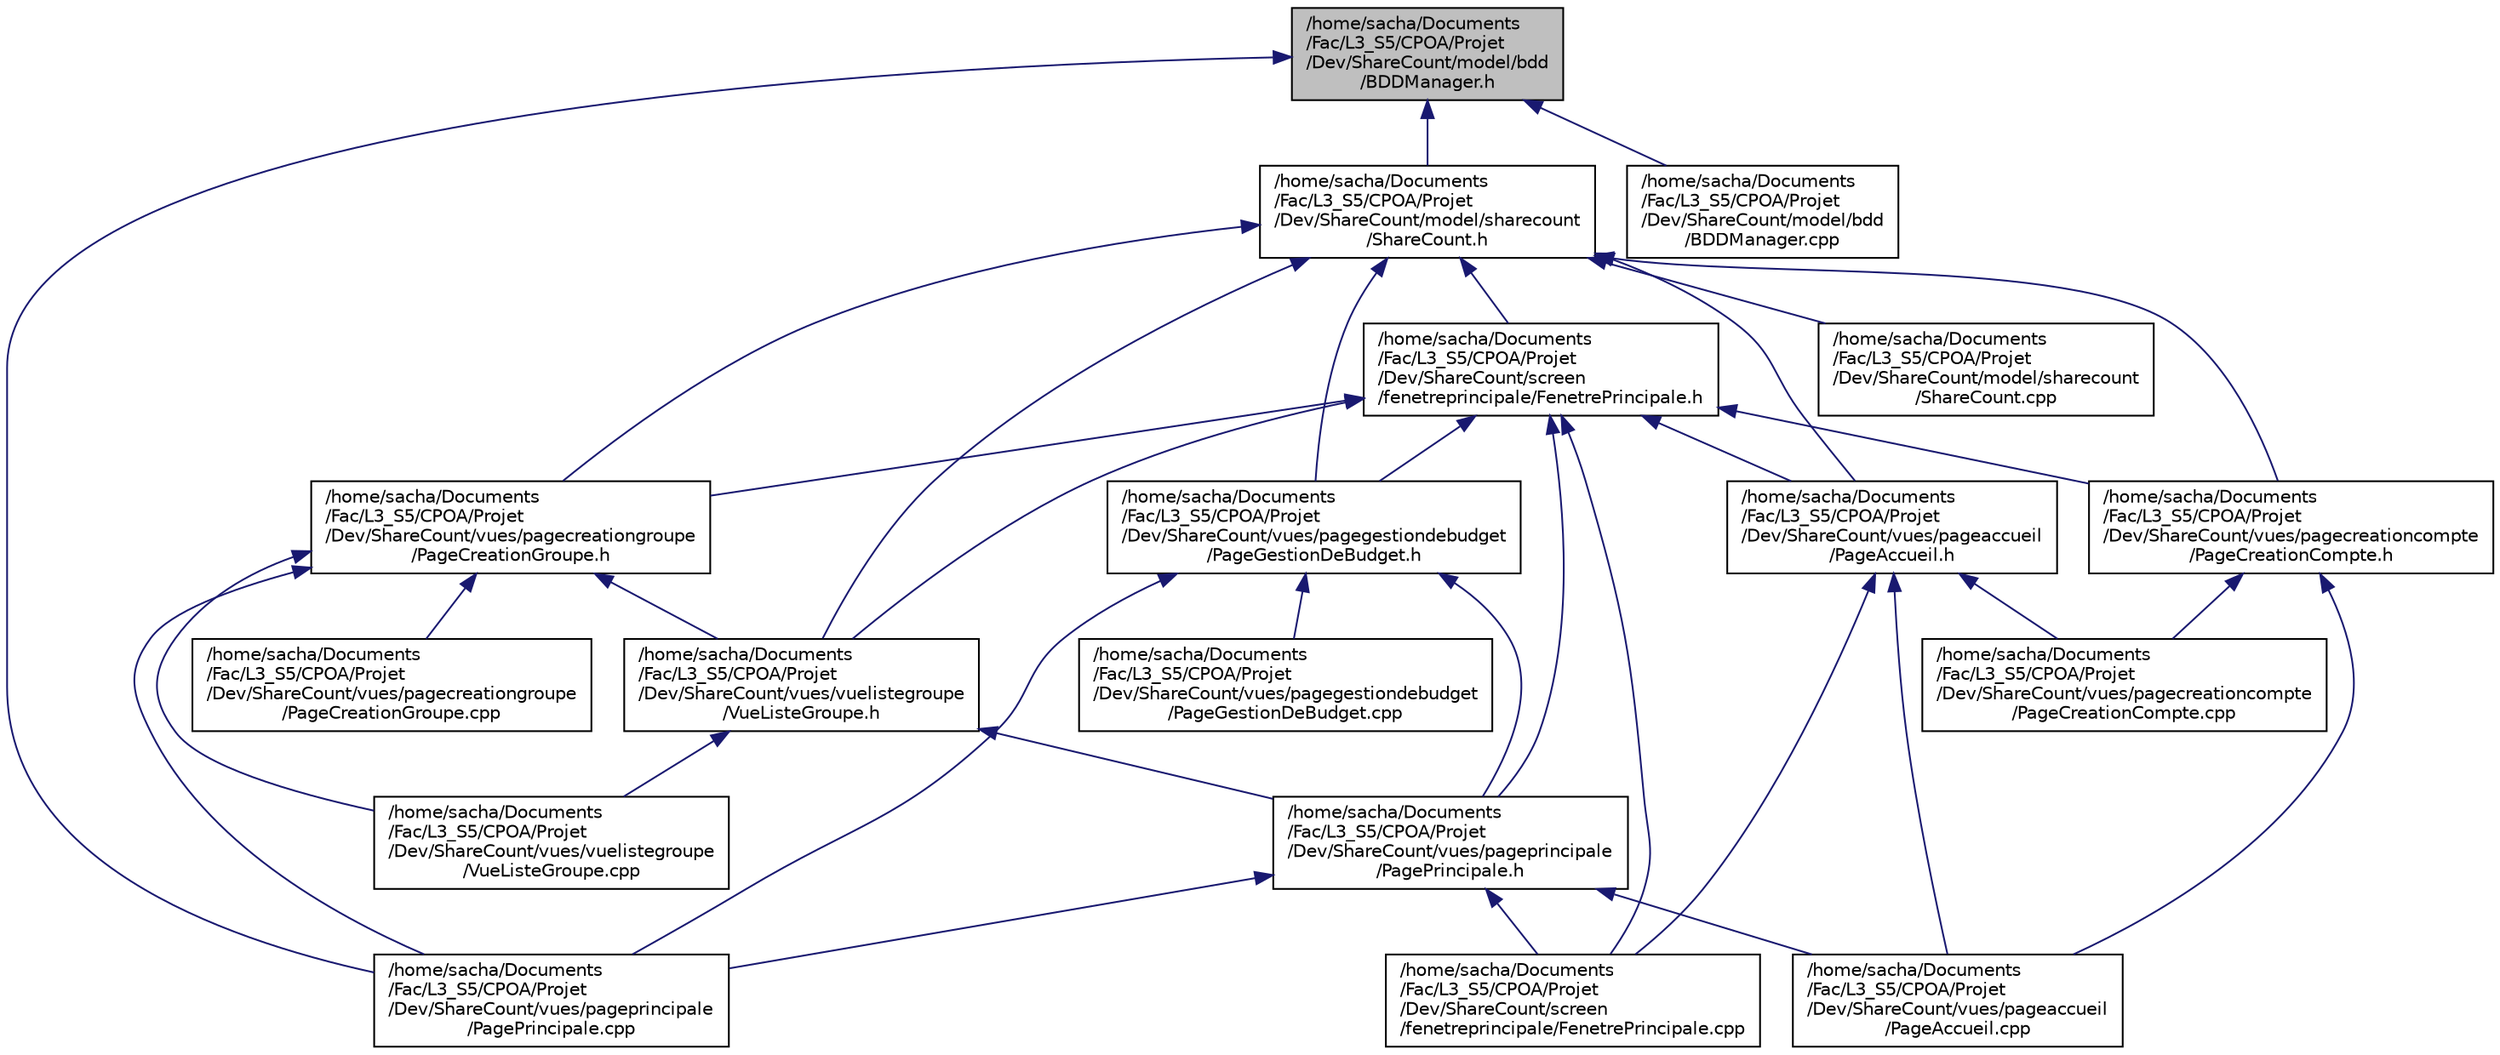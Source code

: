 digraph "/home/sacha/Documents/Fac/L3_S5/CPOA/Projet/Dev/ShareCount/model/bdd/BDDManager.h"
{
 // LATEX_PDF_SIZE
  edge [fontname="Helvetica",fontsize="10",labelfontname="Helvetica",labelfontsize="10"];
  node [fontname="Helvetica",fontsize="10",shape=record];
  Node1 [label="/home/sacha/Documents\l/Fac/L3_S5/CPOA/Projet\l/Dev/ShareCount/model/bdd\l/BDDManager.h",height=0.2,width=0.4,color="black", fillcolor="grey75", style="filled", fontcolor="black",tooltip=" "];
  Node1 -> Node2 [dir="back",color="midnightblue",fontsize="10",style="solid"];
  Node2 [label="/home/sacha/Documents\l/Fac/L3_S5/CPOA/Projet\l/Dev/ShareCount/vues/pageprincipale\l/PagePrincipale.cpp",height=0.2,width=0.4,color="black", fillcolor="white", style="filled",URL="$_page_principale_8cpp.html",tooltip=" "];
  Node1 -> Node3 [dir="back",color="midnightblue",fontsize="10",style="solid"];
  Node3 [label="/home/sacha/Documents\l/Fac/L3_S5/CPOA/Projet\l/Dev/ShareCount/model/bdd\l/BDDManager.cpp",height=0.2,width=0.4,color="black", fillcolor="white", style="filled",URL="$_b_d_d_manager_8cpp.html",tooltip=" "];
  Node1 -> Node4 [dir="back",color="midnightblue",fontsize="10",style="solid"];
  Node4 [label="/home/sacha/Documents\l/Fac/L3_S5/CPOA/Projet\l/Dev/ShareCount/model/sharecount\l/ShareCount.h",height=0.2,width=0.4,color="black", fillcolor="white", style="filled",URL="$_share_count_8h.html",tooltip=" "];
  Node4 -> Node5 [dir="back",color="midnightblue",fontsize="10",style="solid"];
  Node5 [label="/home/sacha/Documents\l/Fac/L3_S5/CPOA/Projet\l/Dev/ShareCount/vues/pageaccueil\l/PageAccueil.h",height=0.2,width=0.4,color="black", fillcolor="white", style="filled",URL="$_page_accueil_8h.html",tooltip=" "];
  Node5 -> Node6 [dir="back",color="midnightblue",fontsize="10",style="solid"];
  Node6 [label="/home/sacha/Documents\l/Fac/L3_S5/CPOA/Projet\l/Dev/ShareCount/vues/pageaccueil\l/PageAccueil.cpp",height=0.2,width=0.4,color="black", fillcolor="white", style="filled",URL="$_page_accueil_8cpp.html",tooltip=" "];
  Node5 -> Node7 [dir="back",color="midnightblue",fontsize="10",style="solid"];
  Node7 [label="/home/sacha/Documents\l/Fac/L3_S5/CPOA/Projet\l/Dev/ShareCount/vues/pagecreationcompte\l/PageCreationCompte.cpp",height=0.2,width=0.4,color="black", fillcolor="white", style="filled",URL="$_page_creation_compte_8cpp.html",tooltip=" "];
  Node5 -> Node8 [dir="back",color="midnightblue",fontsize="10",style="solid"];
  Node8 [label="/home/sacha/Documents\l/Fac/L3_S5/CPOA/Projet\l/Dev/ShareCount/screen\l/fenetreprincipale/FenetrePrincipale.cpp",height=0.2,width=0.4,color="black", fillcolor="white", style="filled",URL="$_fenetre_principale_8cpp.html",tooltip=" "];
  Node4 -> Node9 [dir="back",color="midnightblue",fontsize="10",style="solid"];
  Node9 [label="/home/sacha/Documents\l/Fac/L3_S5/CPOA/Projet\l/Dev/ShareCount/vues/pagecreationcompte\l/PageCreationCompte.h",height=0.2,width=0.4,color="black", fillcolor="white", style="filled",URL="$_page_creation_compte_8h.html",tooltip=" "];
  Node9 -> Node6 [dir="back",color="midnightblue",fontsize="10",style="solid"];
  Node9 -> Node7 [dir="back",color="midnightblue",fontsize="10",style="solid"];
  Node4 -> Node10 [dir="back",color="midnightblue",fontsize="10",style="solid"];
  Node10 [label="/home/sacha/Documents\l/Fac/L3_S5/CPOA/Projet\l/Dev/ShareCount/vues/pagecreationgroupe\l/PageCreationGroupe.h",height=0.2,width=0.4,color="black", fillcolor="white", style="filled",URL="$_page_creation_groupe_8h.html",tooltip=" "];
  Node10 -> Node11 [dir="back",color="midnightblue",fontsize="10",style="solid"];
  Node11 [label="/home/sacha/Documents\l/Fac/L3_S5/CPOA/Projet\l/Dev/ShareCount/vues/pagecreationgroupe\l/PageCreationGroupe.cpp",height=0.2,width=0.4,color="black", fillcolor="white", style="filled",URL="$_page_creation_groupe_8cpp.html",tooltip=" "];
  Node10 -> Node2 [dir="back",color="midnightblue",fontsize="10",style="solid"];
  Node10 -> Node12 [dir="back",color="midnightblue",fontsize="10",style="solid"];
  Node12 [label="/home/sacha/Documents\l/Fac/L3_S5/CPOA/Projet\l/Dev/ShareCount/vues/vuelistegroupe\l/VueListeGroupe.h",height=0.2,width=0.4,color="black", fillcolor="white", style="filled",URL="$_vue_liste_groupe_8h.html",tooltip=" "];
  Node12 -> Node13 [dir="back",color="midnightblue",fontsize="10",style="solid"];
  Node13 [label="/home/sacha/Documents\l/Fac/L3_S5/CPOA/Projet\l/Dev/ShareCount/vues/pageprincipale\l/PagePrincipale.h",height=0.2,width=0.4,color="black", fillcolor="white", style="filled",URL="$_page_principale_8h.html",tooltip=" "];
  Node13 -> Node6 [dir="back",color="midnightblue",fontsize="10",style="solid"];
  Node13 -> Node2 [dir="back",color="midnightblue",fontsize="10",style="solid"];
  Node13 -> Node8 [dir="back",color="midnightblue",fontsize="10",style="solid"];
  Node12 -> Node14 [dir="back",color="midnightblue",fontsize="10",style="solid"];
  Node14 [label="/home/sacha/Documents\l/Fac/L3_S5/CPOA/Projet\l/Dev/ShareCount/vues/vuelistegroupe\l/VueListeGroupe.cpp",height=0.2,width=0.4,color="black", fillcolor="white", style="filled",URL="$_vue_liste_groupe_8cpp.html",tooltip=" "];
  Node10 -> Node14 [dir="back",color="midnightblue",fontsize="10",style="solid"];
  Node4 -> Node15 [dir="back",color="midnightblue",fontsize="10",style="solid"];
  Node15 [label="/home/sacha/Documents\l/Fac/L3_S5/CPOA/Projet\l/Dev/ShareCount/vues/pagegestiondebudget\l/PageGestionDeBudget.h",height=0.2,width=0.4,color="black", fillcolor="white", style="filled",URL="$_page_gestion_de_budget_8h.html",tooltip=" "];
  Node15 -> Node16 [dir="back",color="midnightblue",fontsize="10",style="solid"];
  Node16 [label="/home/sacha/Documents\l/Fac/L3_S5/CPOA/Projet\l/Dev/ShareCount/vues/pagegestiondebudget\l/PageGestionDeBudget.cpp",height=0.2,width=0.4,color="black", fillcolor="white", style="filled",URL="$_page_gestion_de_budget_8cpp.html",tooltip=" "];
  Node15 -> Node13 [dir="back",color="midnightblue",fontsize="10",style="solid"];
  Node15 -> Node2 [dir="back",color="midnightblue",fontsize="10",style="solid"];
  Node4 -> Node12 [dir="back",color="midnightblue",fontsize="10",style="solid"];
  Node4 -> Node17 [dir="back",color="midnightblue",fontsize="10",style="solid"];
  Node17 [label="/home/sacha/Documents\l/Fac/L3_S5/CPOA/Projet\l/Dev/ShareCount/screen\l/fenetreprincipale/FenetrePrincipale.h",height=0.2,width=0.4,color="black", fillcolor="white", style="filled",URL="$_fenetre_principale_8h.html",tooltip=" "];
  Node17 -> Node5 [dir="back",color="midnightblue",fontsize="10",style="solid"];
  Node17 -> Node9 [dir="back",color="midnightblue",fontsize="10",style="solid"];
  Node17 -> Node10 [dir="back",color="midnightblue",fontsize="10",style="solid"];
  Node17 -> Node15 [dir="back",color="midnightblue",fontsize="10",style="solid"];
  Node17 -> Node13 [dir="back",color="midnightblue",fontsize="10",style="solid"];
  Node17 -> Node12 [dir="back",color="midnightblue",fontsize="10",style="solid"];
  Node17 -> Node8 [dir="back",color="midnightblue",fontsize="10",style="solid"];
  Node4 -> Node18 [dir="back",color="midnightblue",fontsize="10",style="solid"];
  Node18 [label="/home/sacha/Documents\l/Fac/L3_S5/CPOA/Projet\l/Dev/ShareCount/model/sharecount\l/ShareCount.cpp",height=0.2,width=0.4,color="black", fillcolor="white", style="filled",URL="$_share_count_8cpp.html",tooltip=" "];
}
